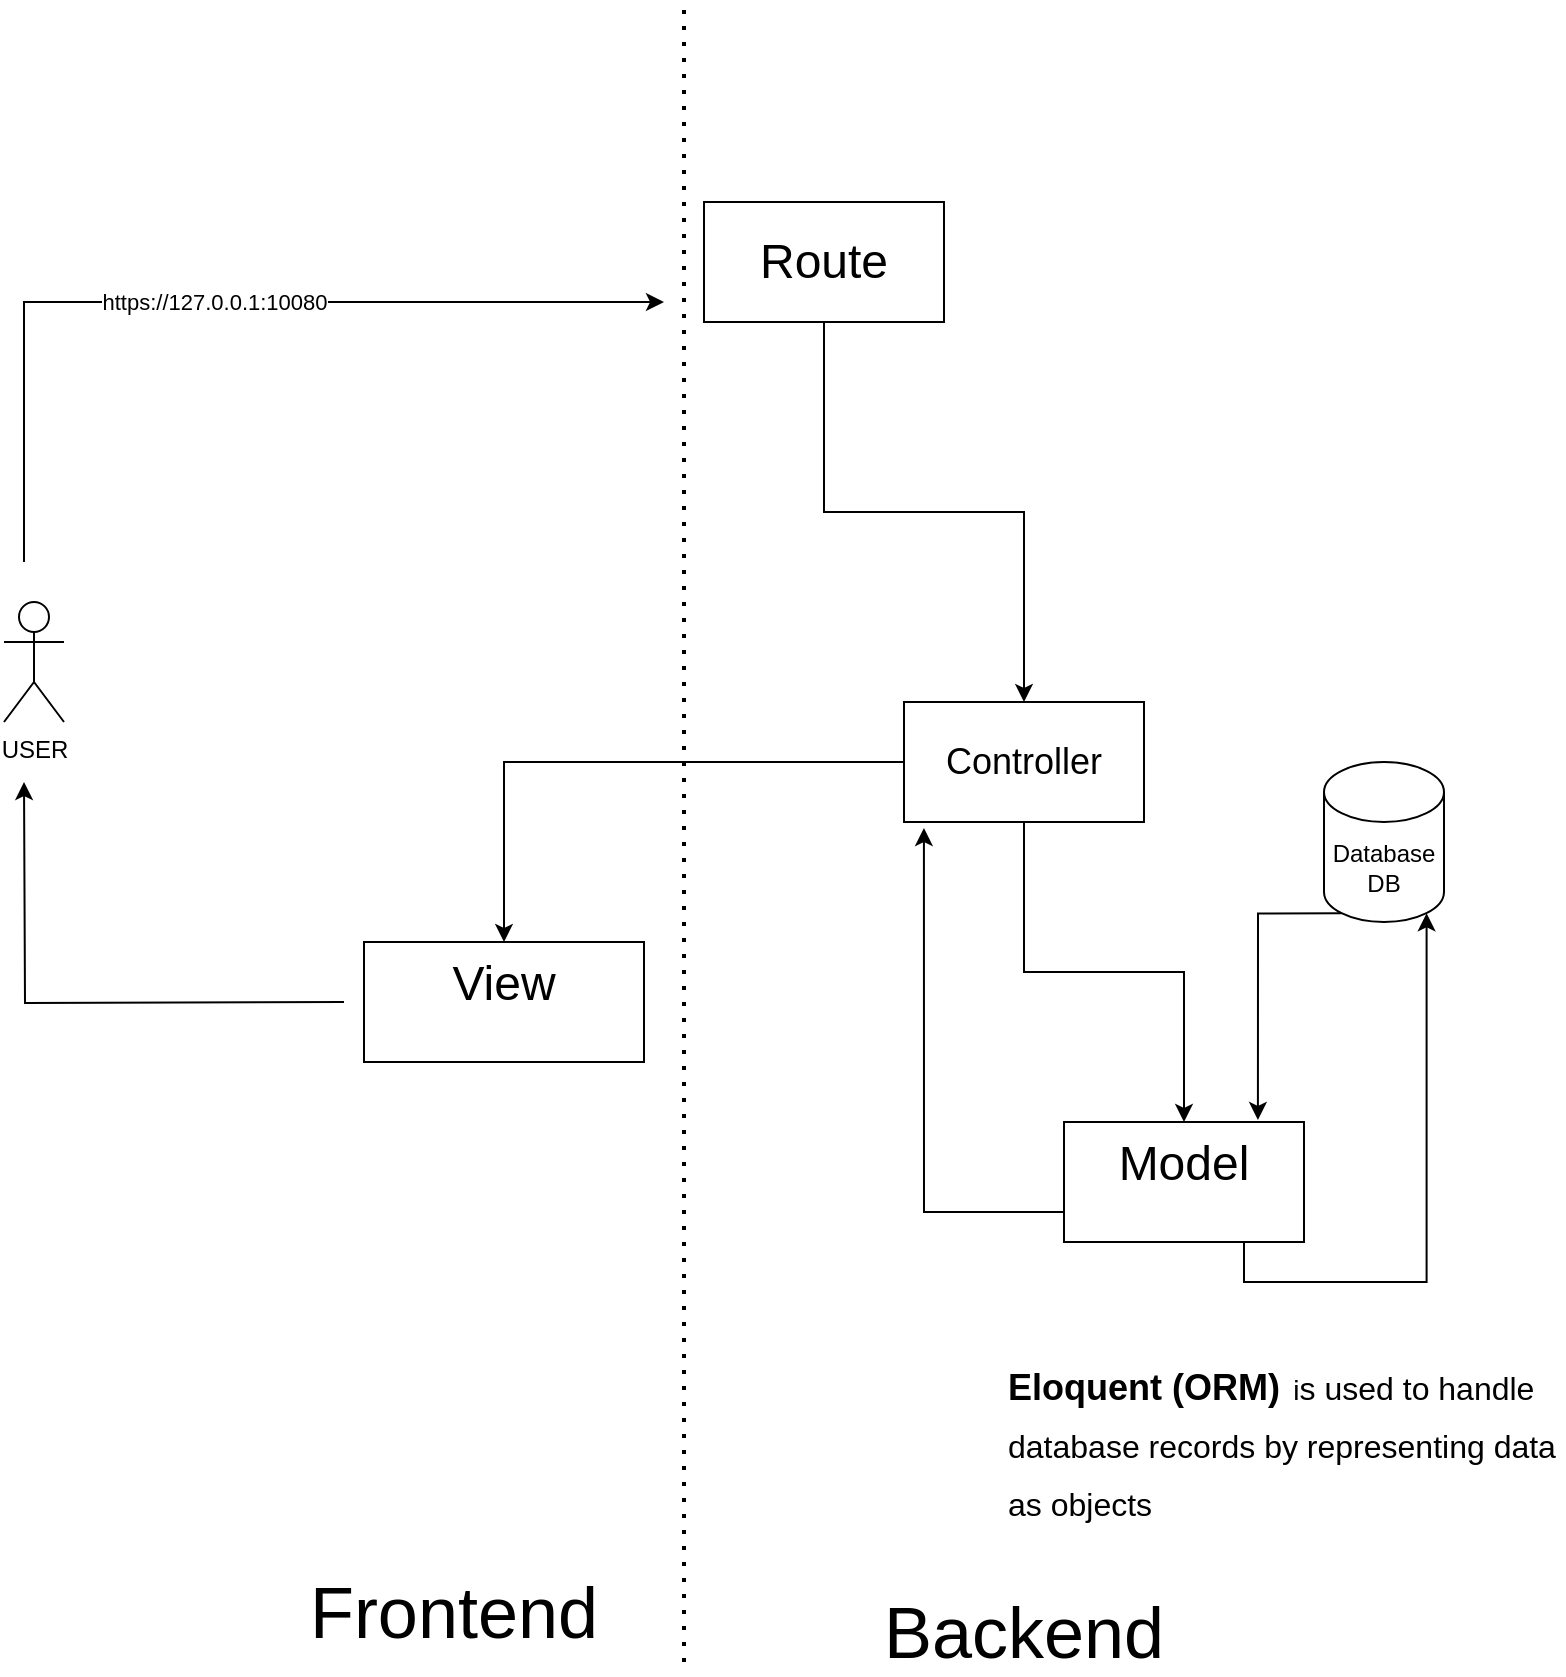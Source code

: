 <mxfile>
    <diagram name="Page-1" id="djn96KIqbFHSh3zomLM1">
        <mxGraphModel dx="940" dy="795" grid="1" gridSize="10" guides="1" tooltips="1" connect="1" arrows="1" fold="1" page="1" pageScale="1" pageWidth="850" pageHeight="1100" math="0" shadow="0" adaptiveColors="auto">
            <root>
                <mxCell id="0"/>
                <mxCell id="1" parent="0"/>
                <object label="USER" id="m_8o4ZmUU4S1aka77_BN-1">
                    <mxCell style="shape=umlActor;verticalLabelPosition=bottom;verticalAlign=top;html=1;outlineConnect=0;" parent="1" vertex="1">
                        <mxGeometry x="10" y="310" width="30" height="60" as="geometry"/>
                    </mxCell>
                </object>
                <mxCell id="m_8o4ZmUU4S1aka77_BN-15" value="" style="edgeStyle=orthogonalEdgeStyle;rounded=0;orthogonalLoop=1;jettySize=auto;html=1;" parent="1" source="m_8o4ZmUU4S1aka77_BN-2" target="m_8o4ZmUU4S1aka77_BN-14" edge="1">
                    <mxGeometry relative="1" as="geometry"/>
                </mxCell>
                <mxCell id="m_8o4ZmUU4S1aka77_BN-2" value="" style="whiteSpace=wrap;html=1;verticalAlign=top;" parent="1" vertex="1">
                    <mxGeometry x="360" y="110" width="120" height="60" as="geometry"/>
                </mxCell>
                <mxCell id="m_8o4ZmUU4S1aka77_BN-5" value="&lt;font style=&quot;font-size: 24px;&quot;&gt;Route&lt;/font&gt;" style="text;html=1;align=center;verticalAlign=middle;whiteSpace=wrap;rounded=0;" parent="1" vertex="1">
                    <mxGeometry x="390" y="125" width="60" height="30" as="geometry"/>
                </mxCell>
                <mxCell id="m_8o4ZmUU4S1aka77_BN-11" value="https://127.0.0.1:10080" style="edgeStyle=orthogonalEdgeStyle;rounded=0;orthogonalLoop=1;jettySize=auto;html=1;" parent="1" edge="1">
                    <mxGeometry relative="1" as="geometry">
                        <mxPoint x="20" y="290" as="sourcePoint"/>
                        <mxPoint x="340" y="160" as="targetPoint"/>
                        <Array as="points">
                            <mxPoint x="40" y="160"/>
                            <mxPoint x="340" y="160"/>
                        </Array>
                    </mxGeometry>
                </mxCell>
                <mxCell id="m_8o4ZmUU4S1aka77_BN-13" value="" style="endArrow=none;dashed=1;html=1;dashPattern=1 3;strokeWidth=2;rounded=0;" parent="1" edge="1">
                    <mxGeometry width="50" height="50" relative="1" as="geometry">
                        <mxPoint x="350" y="840" as="sourcePoint"/>
                        <mxPoint x="350" y="10" as="targetPoint"/>
                        <Array as="points">
                            <mxPoint x="350" y="400"/>
                        </Array>
                    </mxGeometry>
                </mxCell>
                <mxCell id="m_8o4ZmUU4S1aka77_BN-17" value="" style="edgeStyle=orthogonalEdgeStyle;rounded=0;orthogonalLoop=1;jettySize=auto;html=1;" parent="1" source="m_8o4ZmUU4S1aka77_BN-14" target="m_8o4ZmUU4S1aka77_BN-16" edge="1">
                    <mxGeometry relative="1" as="geometry"/>
                </mxCell>
                <mxCell id="m_8o4ZmUU4S1aka77_BN-21" value="" style="edgeStyle=orthogonalEdgeStyle;rounded=0;orthogonalLoop=1;jettySize=auto;html=1;" parent="1" source="m_8o4ZmUU4S1aka77_BN-14" target="m_8o4ZmUU4S1aka77_BN-20" edge="1">
                    <mxGeometry relative="1" as="geometry"/>
                </mxCell>
                <mxCell id="m_8o4ZmUU4S1aka77_BN-14" value="" style="whiteSpace=wrap;html=1;verticalAlign=top;" parent="1" vertex="1">
                    <mxGeometry x="460" y="360" width="120" height="60" as="geometry"/>
                </mxCell>
                <mxCell id="m_8o4ZmUU4S1aka77_BN-16" value="&lt;font style=&quot;font-size: 24px;&quot;&gt;View&lt;/font&gt;" style="whiteSpace=wrap;html=1;verticalAlign=top;" parent="1" vertex="1">
                    <mxGeometry x="190" y="480" width="140" height="60" as="geometry"/>
                </mxCell>
                <mxCell id="m_8o4ZmUU4S1aka77_BN-18" value="" style="edgeStyle=orthogonalEdgeStyle;rounded=0;orthogonalLoop=1;jettySize=auto;html=1;" parent="1" edge="1">
                    <mxGeometry relative="1" as="geometry">
                        <mxPoint x="180" y="510" as="sourcePoint"/>
                        <mxPoint x="20" y="400" as="targetPoint"/>
                    </mxGeometry>
                </mxCell>
                <mxCell id="m_8o4ZmUU4S1aka77_BN-19" value="&lt;font style=&quot;font-size: 18px;&quot;&gt;Controller&lt;/font&gt;" style="text;html=1;align=center;verticalAlign=middle;whiteSpace=wrap;rounded=0;" parent="1" vertex="1">
                    <mxGeometry x="490" y="375" width="60" height="30" as="geometry"/>
                </mxCell>
                <mxCell id="m_8o4ZmUU4S1aka77_BN-20" value="&lt;font style=&quot;font-size: 24px;&quot;&gt;Model&lt;/font&gt;" style="whiteSpace=wrap;html=1;verticalAlign=top;" parent="1" vertex="1">
                    <mxGeometry x="540" y="570" width="120" height="60" as="geometry"/>
                </mxCell>
                <mxCell id="m_8o4ZmUU4S1aka77_BN-22" value="Database&lt;br&gt;DB" style="shape=cylinder3;whiteSpace=wrap;html=1;boundedLbl=1;backgroundOutline=1;size=15;" parent="1" vertex="1">
                    <mxGeometry x="670" y="390" width="60" height="80" as="geometry"/>
                </mxCell>
                <mxCell id="m_8o4ZmUU4S1aka77_BN-23" value="" style="edgeStyle=orthogonalEdgeStyle;rounded=0;orthogonalLoop=1;jettySize=auto;html=1;entryX=0.855;entryY=1;entryDx=0;entryDy=-4.35;entryPerimeter=0;exitX=0.75;exitY=1;exitDx=0;exitDy=0;" parent="1" source="m_8o4ZmUU4S1aka77_BN-20" target="m_8o4ZmUU4S1aka77_BN-22" edge="1">
                    <mxGeometry relative="1" as="geometry">
                        <mxPoint x="710" y="770" as="sourcePoint"/>
                        <mxPoint x="990" y="630" as="targetPoint"/>
                    </mxGeometry>
                </mxCell>
                <mxCell id="m_8o4ZmUU4S1aka77_BN-24" value="" style="edgeStyle=orthogonalEdgeStyle;rounded=0;orthogonalLoop=1;jettySize=auto;html=1;entryX=0.808;entryY=-0.017;entryDx=0;entryDy=0;entryPerimeter=0;exitX=0.145;exitY=1;exitDx=0;exitDy=-4.35;exitPerimeter=0;" parent="1" source="m_8o4ZmUU4S1aka77_BN-22" target="m_8o4ZmUU4S1aka77_BN-20" edge="1">
                    <mxGeometry relative="1" as="geometry">
                        <mxPoint x="690" y="600" as="sourcePoint"/>
                        <mxPoint x="970" y="460" as="targetPoint"/>
                    </mxGeometry>
                </mxCell>
                <mxCell id="m_8o4ZmUU4S1aka77_BN-25" value="" style="edgeStyle=orthogonalEdgeStyle;rounded=0;orthogonalLoop=1;jettySize=auto;html=1;entryX=0.083;entryY=1.05;entryDx=0;entryDy=0;entryPerimeter=0;exitX=0;exitY=0.75;exitDx=0;exitDy=0;" parent="1" source="m_8o4ZmUU4S1aka77_BN-20" target="m_8o4ZmUU4S1aka77_BN-14" edge="1">
                    <mxGeometry relative="1" as="geometry">
                        <mxPoint x="520" y="830" as="sourcePoint"/>
                        <mxPoint x="800" y="690" as="targetPoint"/>
                    </mxGeometry>
                </mxCell>
                <mxCell id="m_8o4ZmUU4S1aka77_BN-28" value="&lt;h1 style=&quot;margin-top: 0px;&quot;&gt;&lt;font style=&quot;font-size: 18px;&quot;&gt;Eloquent (ORM)&lt;/font&gt;&lt;font style=&quot;&quot;&gt; &lt;span style=&quot;font-weight: normal;&quot;&gt;&lt;font style=&quot;font-size: 14px;&quot;&gt;i&lt;/font&gt;&lt;/span&gt;&lt;/font&gt;&lt;font size=&quot;3&quot; style=&quot;font-weight: normal;&quot;&gt;s used to handle database records by representing data as objects&lt;/font&gt;&lt;br&gt;&lt;br&gt;&lt;/h1&gt;" style="text;html=1;whiteSpace=wrap;overflow=hidden;rounded=0;" parent="1" vertex="1">
                    <mxGeometry x="510" y="680" width="280" height="90" as="geometry"/>
                </mxCell>
                <mxCell id="m_8o4ZmUU4S1aka77_BN-29" value="&lt;font style=&quot;font-size: 36px;&quot;&gt;Backend&lt;/font&gt;" style="text;html=1;align=center;verticalAlign=middle;whiteSpace=wrap;rounded=0;" parent="1" vertex="1">
                    <mxGeometry x="490" y="810" width="60" height="30" as="geometry"/>
                </mxCell>
                <mxCell id="m_8o4ZmUU4S1aka77_BN-30" value="&lt;font style=&quot;font-size: 36px;&quot;&gt;Frontend&lt;/font&gt;" style="text;html=1;align=center;verticalAlign=middle;whiteSpace=wrap;rounded=0;" parent="1" vertex="1">
                    <mxGeometry x="170" y="800" width="130" height="30" as="geometry"/>
                </mxCell>
            </root>
        </mxGraphModel>
    </diagram>
</mxfile>